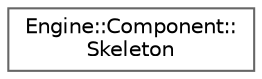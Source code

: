 digraph "Graphical Class Hierarchy"
{
 // LATEX_PDF_SIZE
  bgcolor="transparent";
  edge [fontname=Helvetica,fontsize=10,labelfontname=Helvetica,labelfontsize=10];
  node [fontname=Helvetica,fontsize=10,shape=box,height=0.2,width=0.4];
  rankdir="LR";
  Node0 [label="Engine::Component::\lSkeleton",height=0.2,width=0.4,color="grey40", fillcolor="white", style="filled",URL="$class_engine_1_1_component_1_1_skeleton.html",tooltip="Skeleton class, responsible for playing animations and storing the skeleton data."];
}

